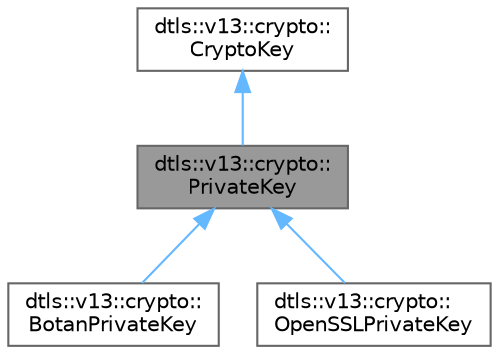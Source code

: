digraph "dtls::v13::crypto::PrivateKey"
{
 // LATEX_PDF_SIZE
  bgcolor="transparent";
  edge [fontname=Helvetica,fontsize=10,labelfontname=Helvetica,labelfontsize=10];
  node [fontname=Helvetica,fontsize=10,shape=box,height=0.2,width=0.4];
  Node1 [id="Node000001",label="dtls::v13::crypto::\lPrivateKey",height=0.2,width=0.4,color="gray40", fillcolor="grey60", style="filled", fontcolor="black",tooltip=" "];
  Node2 -> Node1 [id="edge1_Node000001_Node000002",dir="back",color="steelblue1",style="solid",tooltip=" "];
  Node2 [id="Node000002",label="dtls::v13::crypto::\lCryptoKey",height=0.2,width=0.4,color="gray40", fillcolor="white", style="filled",URL="$classdtls_1_1v13_1_1crypto_1_1CryptoKey.html",tooltip=" "];
  Node1 -> Node3 [id="edge2_Node000001_Node000003",dir="back",color="steelblue1",style="solid",tooltip=" "];
  Node3 [id="Node000003",label="dtls::v13::crypto::\lBotanPrivateKey",height=0.2,width=0.4,color="gray40", fillcolor="white", style="filled",URL="$classdtls_1_1v13_1_1crypto_1_1BotanPrivateKey.html",tooltip="Botan private key implementation."];
  Node1 -> Node4 [id="edge3_Node000001_Node000004",dir="back",color="steelblue1",style="solid",tooltip=" "];
  Node4 [id="Node000004",label="dtls::v13::crypto::\lOpenSSLPrivateKey",height=0.2,width=0.4,color="gray40", fillcolor="white", style="filled",URL="$classdtls_1_1v13_1_1crypto_1_1OpenSSLPrivateKey.html",tooltip="OpenSSL private key implementation."];
}
